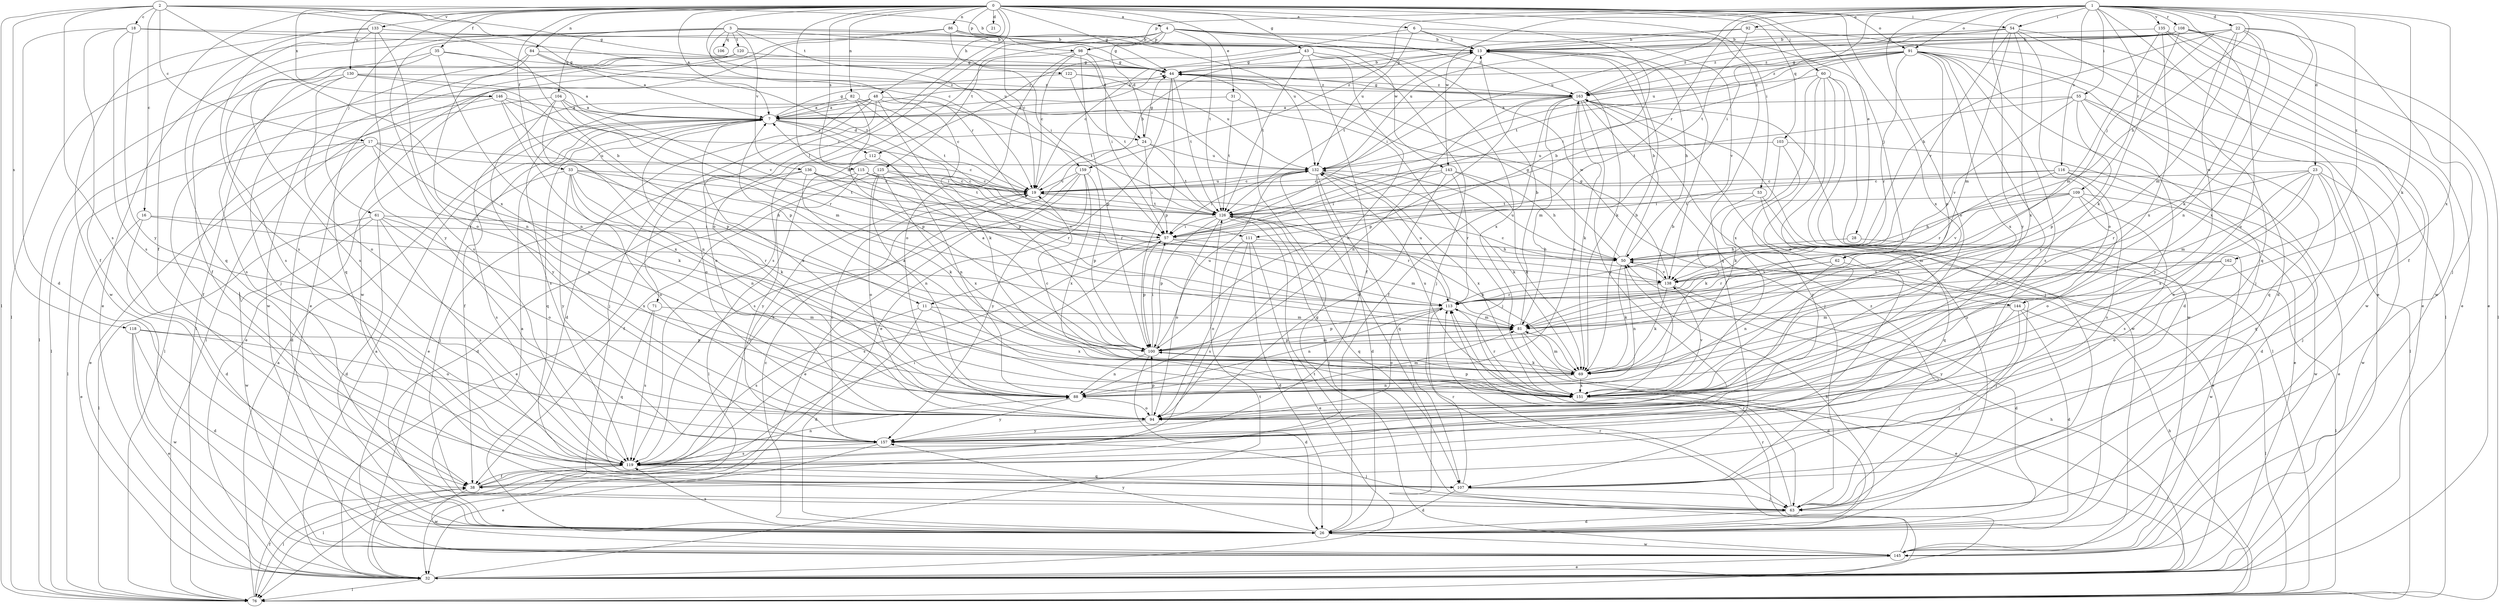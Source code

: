 strict digraph  {
0;
1;
2;
3;
4;
6;
7;
11;
13;
16;
17;
18;
19;
21;
22;
23;
24;
26;
28;
31;
32;
33;
35;
38;
43;
44;
48;
50;
53;
54;
55;
57;
60;
61;
62;
63;
69;
71;
76;
81;
82;
84;
86;
88;
91;
92;
94;
98;
100;
103;
104;
106;
107;
108;
109;
111;
112;
113;
115;
116;
118;
119;
120;
122;
125;
126;
130;
132;
133;
135;
136;
138;
143;
144;
145;
146;
151;
157;
159;
162;
163;
0 -> 4  [label=a];
0 -> 6  [label=a];
0 -> 7  [label=a];
0 -> 11  [label=b];
0 -> 21  [label=d];
0 -> 28  [label=e];
0 -> 31  [label=e];
0 -> 33  [label=f];
0 -> 35  [label=f];
0 -> 38  [label=f];
0 -> 43  [label=g];
0 -> 44  [label=g];
0 -> 48  [label=h];
0 -> 53  [label=i];
0 -> 54  [label=i];
0 -> 60  [label=j];
0 -> 61  [label=j];
0 -> 71  [label=l];
0 -> 81  [label=m];
0 -> 82  [label=n];
0 -> 84  [label=n];
0 -> 86  [label=n];
0 -> 91  [label=o];
0 -> 98  [label=p];
0 -> 103  [label=q];
0 -> 115  [label=s];
0 -> 130  [label=u];
0 -> 133  [label=v];
0 -> 146  [label=x];
0 -> 151  [label=x];
0 -> 159  [label=z];
1 -> 22  [label=d];
1 -> 23  [label=d];
1 -> 32  [label=e];
1 -> 50  [label=h];
1 -> 54  [label=i];
1 -> 55  [label=i];
1 -> 57  [label=i];
1 -> 62  [label=j];
1 -> 69  [label=k];
1 -> 91  [label=o];
1 -> 92  [label=o];
1 -> 94  [label=o];
1 -> 98  [label=p];
1 -> 108  [label=r];
1 -> 109  [label=r];
1 -> 111  [label=r];
1 -> 116  [label=s];
1 -> 132  [label=u];
1 -> 135  [label=v];
1 -> 143  [label=w];
1 -> 151  [label=x];
1 -> 157  [label=y];
1 -> 159  [label=z];
1 -> 162  [label=z];
2 -> 11  [label=b];
2 -> 13  [label=b];
2 -> 16  [label=c];
2 -> 17  [label=c];
2 -> 18  [label=c];
2 -> 19  [label=c];
2 -> 44  [label=g];
2 -> 76  [label=l];
2 -> 118  [label=s];
2 -> 119  [label=s];
2 -> 151  [label=x];
3 -> 24  [label=d];
3 -> 32  [label=e];
3 -> 44  [label=g];
3 -> 76  [label=l];
3 -> 104  [label=q];
3 -> 106  [label=q];
3 -> 111  [label=r];
3 -> 119  [label=s];
3 -> 120  [label=t];
3 -> 122  [label=t];
3 -> 136  [label=v];
3 -> 143  [label=w];
4 -> 13  [label=b];
4 -> 24  [label=d];
4 -> 62  [label=j];
4 -> 94  [label=o];
4 -> 98  [label=p];
4 -> 125  [label=t];
4 -> 126  [label=t];
4 -> 144  [label=w];
4 -> 163  [label=z];
6 -> 13  [label=b];
6 -> 107  [label=q];
6 -> 112  [label=r];
6 -> 132  [label=u];
6 -> 138  [label=v];
7 -> 24  [label=d];
7 -> 32  [label=e];
7 -> 38  [label=f];
7 -> 44  [label=g];
7 -> 57  [label=i];
7 -> 94  [label=o];
7 -> 107  [label=q];
7 -> 112  [label=r];
11 -> 26  [label=d];
11 -> 81  [label=m];
11 -> 119  [label=s];
11 -> 151  [label=x];
13 -> 44  [label=g];
13 -> 50  [label=h];
13 -> 57  [label=i];
13 -> 69  [label=k];
13 -> 126  [label=t];
16 -> 26  [label=d];
16 -> 32  [label=e];
16 -> 57  [label=i];
16 -> 113  [label=r];
17 -> 19  [label=c];
17 -> 26  [label=d];
17 -> 32  [label=e];
17 -> 69  [label=k];
17 -> 76  [label=l];
17 -> 88  [label=n];
17 -> 132  [label=u];
18 -> 13  [label=b];
18 -> 26  [label=d];
18 -> 38  [label=f];
18 -> 119  [label=s];
18 -> 132  [label=u];
18 -> 157  [label=y];
19 -> 13  [label=b];
19 -> 126  [label=t];
19 -> 132  [label=u];
22 -> 13  [label=b];
22 -> 50  [label=h];
22 -> 63  [label=j];
22 -> 69  [label=k];
22 -> 81  [label=m];
22 -> 88  [label=n];
22 -> 144  [label=w];
22 -> 151  [label=x];
22 -> 163  [label=z];
23 -> 19  [label=c];
23 -> 63  [label=j];
23 -> 81  [label=m];
23 -> 94  [label=o];
23 -> 107  [label=q];
23 -> 113  [label=r];
23 -> 145  [label=w];
23 -> 151  [label=x];
24 -> 44  [label=g];
24 -> 57  [label=i];
24 -> 119  [label=s];
24 -> 126  [label=t];
24 -> 132  [label=u];
26 -> 7  [label=a];
26 -> 19  [label=c];
26 -> 50  [label=h];
26 -> 119  [label=s];
26 -> 126  [label=t];
26 -> 145  [label=w];
26 -> 157  [label=y];
26 -> 163  [label=z];
28 -> 50  [label=h];
28 -> 145  [label=w];
31 -> 7  [label=a];
31 -> 63  [label=j];
31 -> 126  [label=t];
32 -> 7  [label=a];
32 -> 50  [label=h];
32 -> 76  [label=l];
32 -> 113  [label=r];
32 -> 126  [label=t];
33 -> 19  [label=c];
33 -> 50  [label=h];
33 -> 69  [label=k];
33 -> 88  [label=n];
33 -> 94  [label=o];
33 -> 119  [label=s];
33 -> 126  [label=t];
33 -> 157  [label=y];
35 -> 38  [label=f];
35 -> 44  [label=g];
35 -> 88  [label=n];
35 -> 119  [label=s];
35 -> 138  [label=v];
38 -> 19  [label=c];
38 -> 57  [label=i];
38 -> 76  [label=l];
38 -> 145  [label=w];
43 -> 19  [label=c];
43 -> 38  [label=f];
43 -> 44  [label=g];
43 -> 63  [label=j];
43 -> 94  [label=o];
43 -> 126  [label=t];
43 -> 151  [label=x];
44 -> 13  [label=b];
44 -> 32  [label=e];
44 -> 100  [label=p];
44 -> 126  [label=t];
44 -> 163  [label=z];
48 -> 7  [label=a];
48 -> 26  [label=d];
48 -> 63  [label=j];
48 -> 69  [label=k];
48 -> 94  [label=o];
48 -> 100  [label=p];
48 -> 119  [label=s];
48 -> 126  [label=t];
50 -> 13  [label=b];
50 -> 44  [label=g];
50 -> 69  [label=k];
50 -> 88  [label=n];
50 -> 132  [label=u];
50 -> 138  [label=v];
53 -> 32  [label=e];
53 -> 69  [label=k];
53 -> 107  [label=q];
53 -> 126  [label=t];
54 -> 13  [label=b];
54 -> 32  [label=e];
54 -> 81  [label=m];
54 -> 94  [label=o];
54 -> 107  [label=q];
54 -> 132  [label=u];
54 -> 138  [label=v];
54 -> 151  [label=x];
54 -> 163  [label=z];
55 -> 7  [label=a];
55 -> 76  [label=l];
55 -> 100  [label=p];
55 -> 107  [label=q];
55 -> 126  [label=t];
55 -> 138  [label=v];
55 -> 157  [label=y];
57 -> 50  [label=h];
57 -> 81  [label=m];
57 -> 100  [label=p];
57 -> 119  [label=s];
60 -> 26  [label=d];
60 -> 63  [label=j];
60 -> 94  [label=o];
60 -> 119  [label=s];
60 -> 145  [label=w];
60 -> 151  [label=x];
60 -> 163  [label=z];
61 -> 26  [label=d];
61 -> 57  [label=i];
61 -> 76  [label=l];
61 -> 94  [label=o];
61 -> 119  [label=s];
61 -> 145  [label=w];
61 -> 151  [label=x];
62 -> 63  [label=j];
62 -> 88  [label=n];
62 -> 113  [label=r];
62 -> 138  [label=v];
63 -> 26  [label=d];
63 -> 113  [label=r];
63 -> 163  [label=z];
69 -> 13  [label=b];
69 -> 19  [label=c];
69 -> 81  [label=m];
69 -> 88  [label=n];
69 -> 151  [label=x];
71 -> 81  [label=m];
71 -> 107  [label=q];
71 -> 119  [label=s];
76 -> 7  [label=a];
76 -> 38  [label=f];
76 -> 50  [label=h];
81 -> 13  [label=b];
81 -> 26  [label=d];
81 -> 32  [label=e];
81 -> 100  [label=p];
82 -> 7  [label=a];
82 -> 19  [label=c];
82 -> 32  [label=e];
82 -> 100  [label=p];
82 -> 126  [label=t];
84 -> 7  [label=a];
84 -> 44  [label=g];
84 -> 88  [label=n];
84 -> 119  [label=s];
84 -> 126  [label=t];
86 -> 13  [label=b];
86 -> 19  [label=c];
86 -> 32  [label=e];
86 -> 57  [label=i];
86 -> 132  [label=u];
86 -> 145  [label=w];
88 -> 7  [label=a];
88 -> 81  [label=m];
88 -> 94  [label=o];
88 -> 157  [label=y];
88 -> 163  [label=z];
91 -> 7  [label=a];
91 -> 26  [label=d];
91 -> 44  [label=g];
91 -> 57  [label=i];
91 -> 63  [label=j];
91 -> 100  [label=p];
91 -> 113  [label=r];
91 -> 119  [label=s];
91 -> 126  [label=t];
91 -> 145  [label=w];
91 -> 151  [label=x];
91 -> 157  [label=y];
91 -> 163  [label=z];
92 -> 7  [label=a];
92 -> 13  [label=b];
92 -> 76  [label=l];
92 -> 126  [label=t];
94 -> 100  [label=p];
94 -> 157  [label=y];
98 -> 19  [label=c];
98 -> 44  [label=g];
98 -> 57  [label=i];
98 -> 94  [label=o];
98 -> 100  [label=p];
98 -> 119  [label=s];
100 -> 7  [label=a];
100 -> 26  [label=d];
100 -> 57  [label=i];
100 -> 69  [label=k];
100 -> 81  [label=m];
100 -> 88  [label=n];
100 -> 132  [label=u];
103 -> 32  [label=e];
103 -> 69  [label=k];
103 -> 132  [label=u];
103 -> 157  [label=y];
104 -> 7  [label=a];
104 -> 76  [label=l];
104 -> 81  [label=m];
104 -> 88  [label=n];
104 -> 113  [label=r];
104 -> 157  [label=y];
107 -> 26  [label=d];
107 -> 63  [label=j];
107 -> 113  [label=r];
108 -> 13  [label=b];
108 -> 32  [label=e];
108 -> 69  [label=k];
108 -> 76  [label=l];
108 -> 94  [label=o];
108 -> 132  [label=u];
108 -> 163  [label=z];
109 -> 50  [label=h];
109 -> 81  [label=m];
109 -> 94  [label=o];
109 -> 119  [label=s];
109 -> 126  [label=t];
109 -> 138  [label=v];
109 -> 145  [label=w];
111 -> 26  [label=d];
111 -> 32  [label=e];
111 -> 50  [label=h];
111 -> 94  [label=o];
111 -> 119  [label=s];
112 -> 76  [label=l];
112 -> 88  [label=n];
113 -> 81  [label=m];
113 -> 88  [label=n];
113 -> 94  [label=o];
113 -> 100  [label=p];
113 -> 132  [label=u];
115 -> 19  [label=c];
115 -> 32  [label=e];
115 -> 113  [label=r];
115 -> 126  [label=t];
115 -> 157  [label=y];
116 -> 19  [label=c];
116 -> 26  [label=d];
116 -> 32  [label=e];
116 -> 57  [label=i];
116 -> 113  [label=r];
116 -> 119  [label=s];
118 -> 26  [label=d];
118 -> 32  [label=e];
118 -> 94  [label=o];
118 -> 100  [label=p];
118 -> 145  [label=w];
119 -> 38  [label=f];
119 -> 76  [label=l];
119 -> 88  [label=n];
119 -> 107  [label=q];
120 -> 44  [label=g];
120 -> 63  [label=j];
120 -> 76  [label=l];
120 -> 107  [label=q];
120 -> 145  [label=w];
122 -> 76  [label=l];
122 -> 126  [label=t];
122 -> 132  [label=u];
122 -> 163  [label=z];
125 -> 19  [label=c];
125 -> 38  [label=f];
125 -> 57  [label=i];
125 -> 88  [label=n];
125 -> 94  [label=o];
125 -> 151  [label=x];
126 -> 57  [label=i];
126 -> 63  [label=j];
126 -> 69  [label=k];
126 -> 94  [label=o];
126 -> 100  [label=p];
126 -> 107  [label=q];
126 -> 113  [label=r];
130 -> 7  [label=a];
130 -> 76  [label=l];
130 -> 94  [label=o];
130 -> 100  [label=p];
130 -> 119  [label=s];
130 -> 163  [label=z];
132 -> 19  [label=c];
132 -> 26  [label=d];
132 -> 57  [label=i];
132 -> 69  [label=k];
132 -> 76  [label=l];
132 -> 107  [label=q];
132 -> 151  [label=x];
133 -> 13  [label=b];
133 -> 94  [label=o];
133 -> 107  [label=q];
133 -> 119  [label=s];
133 -> 145  [label=w];
133 -> 157  [label=y];
135 -> 13  [label=b];
135 -> 32  [label=e];
135 -> 38  [label=f];
135 -> 81  [label=m];
135 -> 145  [label=w];
135 -> 151  [label=x];
136 -> 19  [label=c];
136 -> 26  [label=d];
136 -> 63  [label=j];
136 -> 69  [label=k];
136 -> 113  [label=r];
136 -> 138  [label=v];
138 -> 19  [label=c];
138 -> 26  [label=d];
138 -> 44  [label=g];
138 -> 69  [label=k];
138 -> 113  [label=r];
143 -> 19  [label=c];
143 -> 50  [label=h];
143 -> 57  [label=i];
143 -> 69  [label=k];
143 -> 94  [label=o];
143 -> 113  [label=r];
144 -> 26  [label=d];
144 -> 63  [label=j];
144 -> 76  [label=l];
144 -> 81  [label=m];
144 -> 157  [label=y];
145 -> 32  [label=e];
145 -> 44  [label=g];
145 -> 113  [label=r];
146 -> 7  [label=a];
146 -> 19  [label=c];
146 -> 38  [label=f];
146 -> 76  [label=l];
146 -> 100  [label=p];
146 -> 151  [label=x];
151 -> 7  [label=a];
151 -> 13  [label=b];
151 -> 76  [label=l];
151 -> 100  [label=p];
151 -> 113  [label=r];
151 -> 132  [label=u];
151 -> 138  [label=v];
157 -> 19  [label=c];
157 -> 32  [label=e];
157 -> 63  [label=j];
157 -> 119  [label=s];
159 -> 19  [label=c];
159 -> 32  [label=e];
159 -> 100  [label=p];
159 -> 119  [label=s];
159 -> 151  [label=x];
159 -> 157  [label=y];
162 -> 76  [label=l];
162 -> 94  [label=o];
162 -> 113  [label=r];
162 -> 138  [label=v];
163 -> 7  [label=a];
163 -> 38  [label=f];
163 -> 44  [label=g];
163 -> 63  [label=j];
163 -> 69  [label=k];
163 -> 76  [label=l];
163 -> 81  [label=m];
163 -> 88  [label=n];
163 -> 100  [label=p];
163 -> 145  [label=w];
163 -> 157  [label=y];
}
